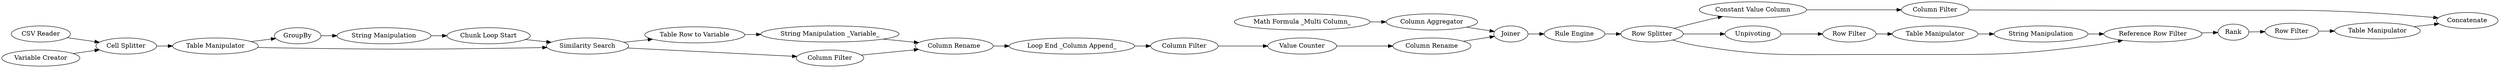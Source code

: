 digraph {
	"1578748950878132756_18" [label="Table Row to Variable"]
	"1578748950878132756_14" [label="Chunk Loop Start"]
	"1578748950878132756_11" [label=GroupBy]
	"1578748950878132756_21" [label="Column Rename"]
	"7774071901173958209_40" [label="Constant Value Column"]
	"-3961461203027764871_23" [label="Column Rename"]
	"1578748950878132756_2" [label="Cell Splitter"]
	"-3961461203027764871_25" [label="Column Aggregator"]
	"7774071901173958209_37" [label=Rank]
	"1578748950878132756_20" [label="Column Filter"]
	"1578748950878132756_17" [label="Loop End _Column Append_"]
	"1578748950878132756_22" [label="Column Filter"]
	"-3961461203027764871_24" [label="Math Formula _Multi Column_"]
	"-2799745516041071192_1" [label="CSV Reader"]
	"1578748950878132756_15" [label="String Manipulation"]
	"7774071901173958209_31" [label=Unpivoting]
	"1578748950878132756_19" [label="String Manipulation _Variable_"]
	"7774071901173958209_42" [label="Table Manipulator"]
	"7774071901173958209_38" [label="Row Filter"]
	"7774071901173958209_33" [label="Row Filter"]
	"7774071901173958209_28" [label="Row Splitter"]
	"-3961461203027764871_26" [label="Rule Engine"]
	"-3961461203027764871_9" [label=Joiner]
	"7774071901173958209_43" [label=Concatenate]
	"7774071901173958209_35" [label="String Manipulation"]
	"-3961461203027764871_8" [label="Value Counter"]
	"7774071901173958209_36" [label="Reference Row Filter"]
	"7774071901173958209_32" [label="Table Manipulator"]
	"7774071901173958209_41" [label="Column Filter"]
	"1578748950878132756_4" [label="Table Manipulator"]
	"1578748950878132756_5" [label="Similarity Search"]
	"-2799745516041071192_34" [label="Variable Creator"]
	"1578748950878132756_22" -> "-3961461203027764871_8"
	"1578748950878132756_4" -> "1578748950878132756_11"
	"1578748950878132756_15" -> "1578748950878132756_14"
	"7774071901173958209_38" -> "7774071901173958209_42"
	"7774071901173958209_28" -> "7774071901173958209_36"
	"7774071901173958209_40" -> "7774071901173958209_41"
	"-3961461203027764871_25" -> "-3961461203027764871_9"
	"1578748950878132756_2" -> "1578748950878132756_4"
	"1578748950878132756_21" -> "1578748950878132756_17"
	"-3961461203027764871_8" -> "-3961461203027764871_23"
	"7774071901173958209_32" -> "7774071901173958209_35"
	"1578748950878132756_20" -> "1578748950878132756_21"
	"7774071901173958209_28" -> "7774071901173958209_40"
	"7774071901173958209_42" -> "7774071901173958209_43"
	"-3961461203027764871_26" -> "7774071901173958209_28"
	"7774071901173958209_33" -> "7774071901173958209_32"
	"1578748950878132756_17" -> "1578748950878132756_22"
	"-3961461203027764871_9" -> "-3961461203027764871_26"
	"-2799745516041071192_1" -> "1578748950878132756_2"
	"-3961461203027764871_24" -> "-3961461203027764871_25"
	"-3961461203027764871_23" -> "-3961461203027764871_9"
	"1578748950878132756_19" -> "1578748950878132756_21"
	"1578748950878132756_11" -> "1578748950878132756_15"
	"7774071901173958209_35" -> "7774071901173958209_36"
	"7774071901173958209_41" -> "7774071901173958209_43"
	"1578748950878132756_14" -> "1578748950878132756_5"
	"-2799745516041071192_34" -> "1578748950878132756_2"
	"7774071901173958209_36" -> "7774071901173958209_37"
	"7774071901173958209_28" -> "7774071901173958209_31"
	"7774071901173958209_31" -> "7774071901173958209_33"
	"1578748950878132756_5" -> "1578748950878132756_20"
	"7774071901173958209_37" -> "7774071901173958209_38"
	"1578748950878132756_5" -> "1578748950878132756_18"
	"1578748950878132756_4" -> "1578748950878132756_5"
	"1578748950878132756_18" -> "1578748950878132756_19"
	rankdir=LR
}

